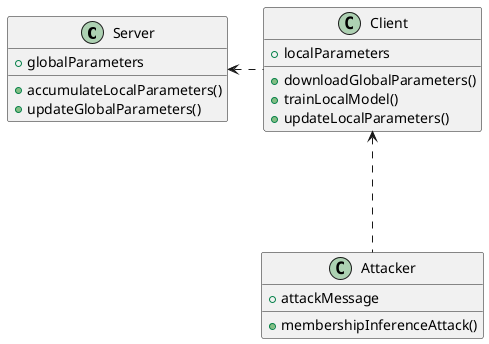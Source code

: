 @startuml memberinf_fed_class_diagram
class Server {
    +globalParameters
    +accumulateLocalParameters()
    +updateGlobalParameters()
}

class Client {
    +localParameters
    +downloadGlobalParameters()
    +trainLocalModel()
    +updateLocalParameters()
}

class Attacker {
    +attackMessage
    +membershipInferenceAttack()
}

Client ...left> Server
Attacker ...up> Client
@enduml